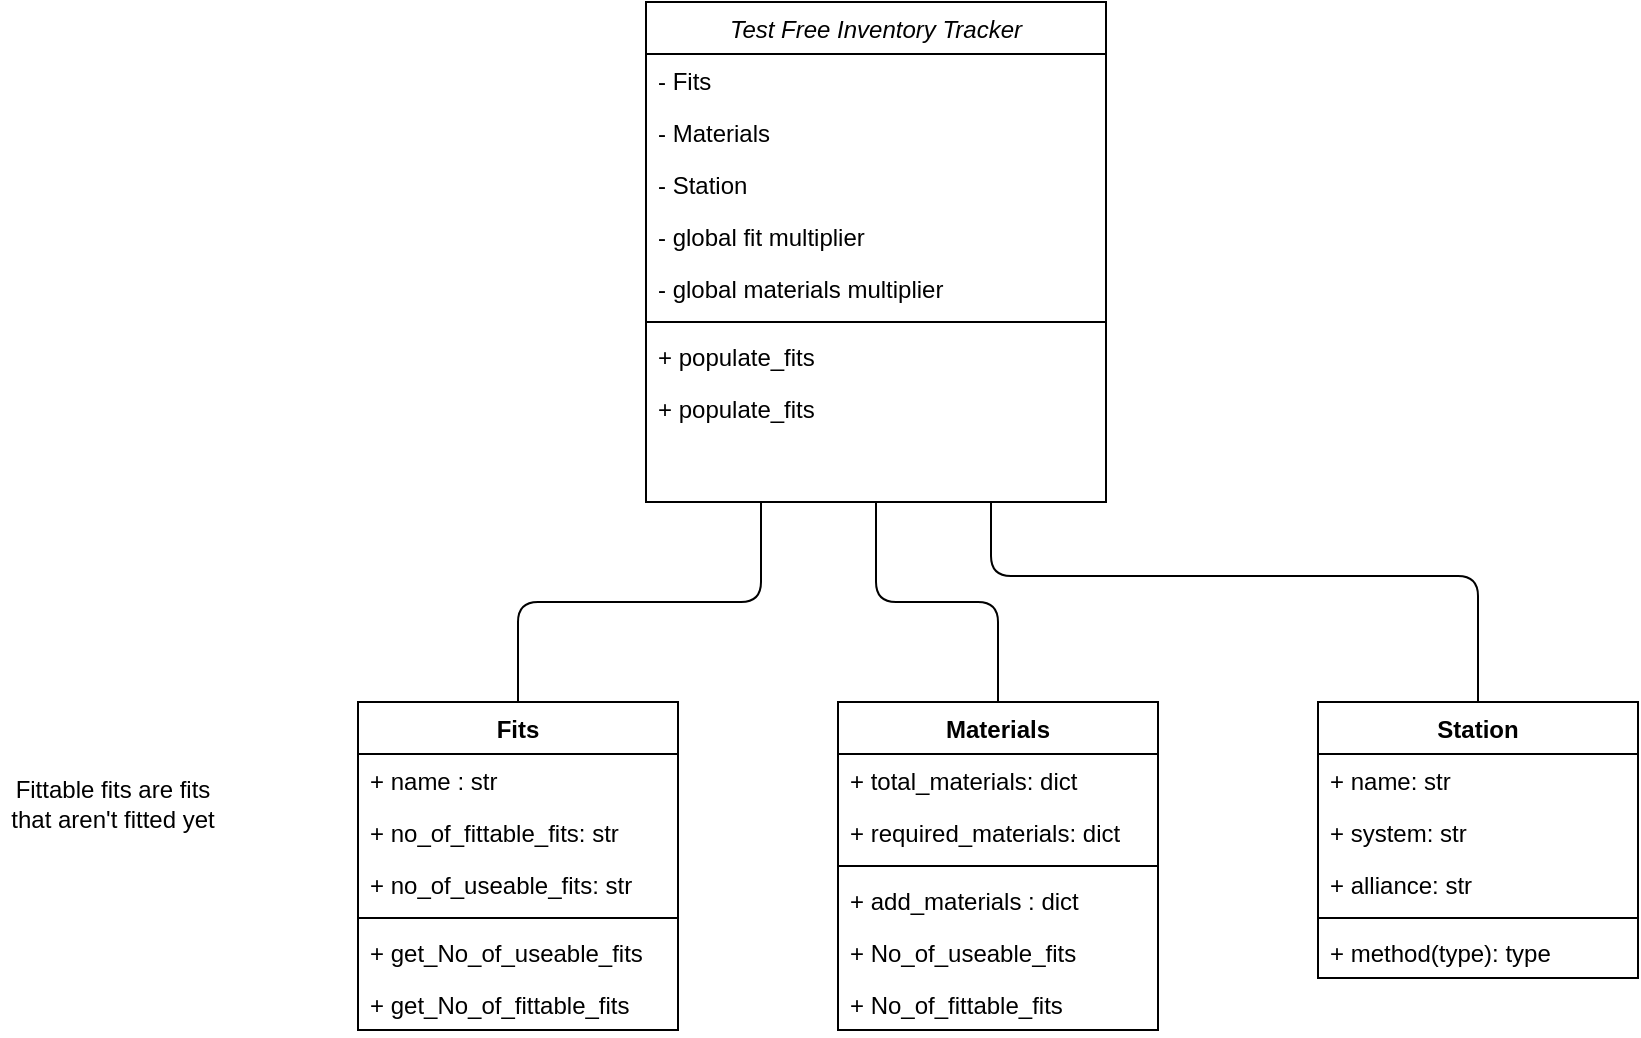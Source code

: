 <mxfile version="14.5.1" type="device"><diagram id="C5RBs43oDa-KdzZeNtuy" name="Page-1"><mxGraphModel dx="1663" dy="507" grid="0" gridSize="14" guides="1" tooltips="1" connect="1" arrows="1" fold="1" page="1" pageScale="1" pageWidth="827" pageHeight="1169" math="0" shadow="0"><root><mxCell id="WIyWlLk6GJQsqaUBKTNV-0"/><mxCell id="WIyWlLk6GJQsqaUBKTNV-1" parent="WIyWlLk6GJQsqaUBKTNV-0"/><mxCell id="zkfFHV4jXpPFQw0GAbJ--0" value="Test Free Inventory Tracker" style="swimlane;fontStyle=2;align=center;verticalAlign=top;childLayout=stackLayout;horizontal=1;startSize=26;horizontalStack=0;resizeParent=1;resizeLast=0;collapsible=1;marginBottom=0;shadow=0;strokeWidth=1;" parent="WIyWlLk6GJQsqaUBKTNV-1" vertex="1"><mxGeometry x="211" y="41" width="230" height="250" as="geometry"><mxRectangle x="230" y="140" width="160" height="26" as="alternateBounds"/></mxGeometry></mxCell><mxCell id="zkfFHV4jXpPFQw0GAbJ--1" value="- Fits" style="text;align=left;verticalAlign=top;spacingLeft=4;spacingRight=4;overflow=hidden;rotatable=0;points=[[0,0.5],[1,0.5]];portConstraint=eastwest;" parent="zkfFHV4jXpPFQw0GAbJ--0" vertex="1"><mxGeometry y="26" width="230" height="26" as="geometry"/></mxCell><mxCell id="zkfFHV4jXpPFQw0GAbJ--2" value="- Materials" style="text;align=left;verticalAlign=top;spacingLeft=4;spacingRight=4;overflow=hidden;rotatable=0;points=[[0,0.5],[1,0.5]];portConstraint=eastwest;shadow=0;html=0;" parent="zkfFHV4jXpPFQw0GAbJ--0" vertex="1"><mxGeometry y="52" width="230" height="26" as="geometry"/></mxCell><mxCell id="zkfFHV4jXpPFQw0GAbJ--3" value="- Station" style="text;align=left;verticalAlign=top;spacingLeft=4;spacingRight=4;overflow=hidden;rotatable=0;points=[[0,0.5],[1,0.5]];portConstraint=eastwest;shadow=0;html=0;" parent="zkfFHV4jXpPFQw0GAbJ--0" vertex="1"><mxGeometry y="78" width="230" height="26" as="geometry"/></mxCell><mxCell id="olo9yhCIY5UHebYKewUv-31" value="- global fit multiplier" style="text;align=left;verticalAlign=top;spacingLeft=4;spacingRight=4;overflow=hidden;rotatable=0;points=[[0,0.5],[1,0.5]];portConstraint=eastwest;shadow=0;html=0;" vertex="1" parent="zkfFHV4jXpPFQw0GAbJ--0"><mxGeometry y="104" width="230" height="26" as="geometry"/></mxCell><mxCell id="olo9yhCIY5UHebYKewUv-32" value="- global materials multiplier" style="text;align=left;verticalAlign=top;spacingLeft=4;spacingRight=4;overflow=hidden;rotatable=0;points=[[0,0.5],[1,0.5]];portConstraint=eastwest;shadow=0;html=0;" vertex="1" parent="zkfFHV4jXpPFQw0GAbJ--0"><mxGeometry y="130" width="230" height="26" as="geometry"/></mxCell><mxCell id="zkfFHV4jXpPFQw0GAbJ--4" value="" style="line;html=1;strokeWidth=1;align=left;verticalAlign=middle;spacingTop=-1;spacingLeft=3;spacingRight=3;rotatable=0;labelPosition=right;points=[];portConstraint=eastwest;" parent="zkfFHV4jXpPFQw0GAbJ--0" vertex="1"><mxGeometry y="156" width="230" height="8" as="geometry"/></mxCell><mxCell id="olo9yhCIY5UHebYKewUv-41" value="+ populate_fits" style="text;strokeColor=none;fillColor=none;align=left;verticalAlign=top;spacingLeft=4;spacingRight=4;overflow=hidden;rotatable=0;points=[[0,0.5],[1,0.5]];portConstraint=eastwest;" vertex="1" parent="zkfFHV4jXpPFQw0GAbJ--0"><mxGeometry y="164" width="230" height="26" as="geometry"/></mxCell><mxCell id="olo9yhCIY5UHebYKewUv-44" value="+ populate_fits" style="text;strokeColor=none;fillColor=none;align=left;verticalAlign=top;spacingLeft=4;spacingRight=4;overflow=hidden;rotatable=0;points=[[0,0.5],[1,0.5]];portConstraint=eastwest;" vertex="1" parent="zkfFHV4jXpPFQw0GAbJ--0"><mxGeometry y="190" width="230" height="26" as="geometry"/></mxCell><mxCell id="olo9yhCIY5UHebYKewUv-17" style="edgeStyle=orthogonalEdgeStyle;orthogonalLoop=1;jettySize=auto;html=1;exitX=0.5;exitY=0;exitDx=0;exitDy=0;entryX=0.25;entryY=1;entryDx=0;entryDy=0;endArrow=none;endFill=0;strokeWidth=1;" edge="1" parent="WIyWlLk6GJQsqaUBKTNV-1" source="olo9yhCIY5UHebYKewUv-2" target="zkfFHV4jXpPFQw0GAbJ--0"><mxGeometry relative="1" as="geometry"/></mxCell><mxCell id="olo9yhCIY5UHebYKewUv-2" value="Fits" style="swimlane;fontStyle=1;align=center;verticalAlign=top;childLayout=stackLayout;horizontal=1;startSize=26;horizontalStack=0;resizeParent=1;resizeParentMax=0;resizeLast=0;collapsible=1;marginBottom=0;" vertex="1" parent="WIyWlLk6GJQsqaUBKTNV-1"><mxGeometry x="67" y="391" width="160" height="164" as="geometry"/></mxCell><mxCell id="olo9yhCIY5UHebYKewUv-3" value="+ name : str" style="text;strokeColor=none;fillColor=none;align=left;verticalAlign=top;spacingLeft=4;spacingRight=4;overflow=hidden;rotatable=0;points=[[0,0.5],[1,0.5]];portConstraint=eastwest;" vertex="1" parent="olo9yhCIY5UHebYKewUv-2"><mxGeometry y="26" width="160" height="26" as="geometry"/></mxCell><mxCell id="olo9yhCIY5UHebYKewUv-45" value="+ no_of_fittable_fits: str" style="text;strokeColor=none;fillColor=none;align=left;verticalAlign=top;spacingLeft=4;spacingRight=4;overflow=hidden;rotatable=0;points=[[0,0.5],[1,0.5]];portConstraint=eastwest;" vertex="1" parent="olo9yhCIY5UHebYKewUv-2"><mxGeometry y="52" width="160" height="26" as="geometry"/></mxCell><mxCell id="olo9yhCIY5UHebYKewUv-47" value="+ no_of_useable_fits: str" style="text;strokeColor=none;fillColor=none;align=left;verticalAlign=top;spacingLeft=4;spacingRight=4;overflow=hidden;rotatable=0;points=[[0,0.5],[1,0.5]];portConstraint=eastwest;" vertex="1" parent="olo9yhCIY5UHebYKewUv-2"><mxGeometry y="78" width="160" height="26" as="geometry"/></mxCell><mxCell id="olo9yhCIY5UHebYKewUv-4" value="" style="line;strokeWidth=1;fillColor=none;align=left;verticalAlign=middle;spacingTop=-1;spacingLeft=3;spacingRight=3;rotatable=0;labelPosition=right;points=[];portConstraint=eastwest;" vertex="1" parent="olo9yhCIY5UHebYKewUv-2"><mxGeometry y="104" width="160" height="8" as="geometry"/></mxCell><mxCell id="olo9yhCIY5UHebYKewUv-35" value="+ get_No_of_useable_fits" style="text;strokeColor=none;fillColor=none;align=left;verticalAlign=top;spacingLeft=4;spacingRight=4;overflow=hidden;rotatable=0;points=[[0,0.5],[1,0.5]];portConstraint=eastwest;" vertex="1" parent="olo9yhCIY5UHebYKewUv-2"><mxGeometry y="112" width="160" height="26" as="geometry"/></mxCell><mxCell id="olo9yhCIY5UHebYKewUv-46" value="+ get_No_of_fittable_fits" style="text;strokeColor=none;fillColor=none;align=left;verticalAlign=top;spacingLeft=4;spacingRight=4;overflow=hidden;rotatable=0;points=[[0,0.5],[1,0.5]];portConstraint=eastwest;" vertex="1" parent="olo9yhCIY5UHebYKewUv-2"><mxGeometry y="138" width="160" height="26" as="geometry"/></mxCell><mxCell id="olo9yhCIY5UHebYKewUv-16" style="edgeStyle=orthogonalEdgeStyle;orthogonalLoop=1;jettySize=auto;html=1;exitX=0.5;exitY=0;exitDx=0;exitDy=0;entryX=0.5;entryY=1;entryDx=0;entryDy=0;endArrow=none;endFill=0;" edge="1" parent="WIyWlLk6GJQsqaUBKTNV-1" source="olo9yhCIY5UHebYKewUv-7" target="zkfFHV4jXpPFQw0GAbJ--0"><mxGeometry relative="1" as="geometry"/></mxCell><mxCell id="olo9yhCIY5UHebYKewUv-7" value="Materials" style="swimlane;fontStyle=1;align=center;verticalAlign=top;childLayout=stackLayout;horizontal=1;startSize=26;horizontalStack=0;resizeParent=1;resizeParentMax=0;resizeLast=0;collapsible=1;marginBottom=0;" vertex="1" parent="WIyWlLk6GJQsqaUBKTNV-1"><mxGeometry x="307" y="391" width="160" height="164" as="geometry"/></mxCell><mxCell id="olo9yhCIY5UHebYKewUv-8" value="+ total_materials: dict" style="text;strokeColor=none;fillColor=none;align=left;verticalAlign=top;spacingLeft=4;spacingRight=4;overflow=hidden;rotatable=0;points=[[0,0.5],[1,0.5]];portConstraint=eastwest;" vertex="1" parent="olo9yhCIY5UHebYKewUv-7"><mxGeometry y="26" width="160" height="26" as="geometry"/></mxCell><mxCell id="olo9yhCIY5UHebYKewUv-50" value="+ required_materials: dict" style="text;strokeColor=none;fillColor=none;align=left;verticalAlign=top;spacingLeft=4;spacingRight=4;overflow=hidden;rotatable=0;points=[[0,0.5],[1,0.5]];portConstraint=eastwest;" vertex="1" parent="olo9yhCIY5UHebYKewUv-7"><mxGeometry y="52" width="160" height="26" as="geometry"/></mxCell><mxCell id="olo9yhCIY5UHebYKewUv-9" value="" style="line;strokeWidth=1;fillColor=none;align=left;verticalAlign=middle;spacingTop=-1;spacingLeft=3;spacingRight=3;rotatable=0;labelPosition=right;points=[];portConstraint=eastwest;" vertex="1" parent="olo9yhCIY5UHebYKewUv-7"><mxGeometry y="78" width="160" height="8" as="geometry"/></mxCell><mxCell id="olo9yhCIY5UHebYKewUv-10" value="+ add_materials : dict" style="text;strokeColor=none;fillColor=none;align=left;verticalAlign=top;spacingLeft=4;spacingRight=4;overflow=hidden;rotatable=0;points=[[0,0.5],[1,0.5]];portConstraint=eastwest;" vertex="1" parent="olo9yhCIY5UHebYKewUv-7"><mxGeometry y="86" width="160" height="26" as="geometry"/></mxCell><mxCell id="olo9yhCIY5UHebYKewUv-33" value="+ No_of_useable_fits" style="text;strokeColor=none;fillColor=none;align=left;verticalAlign=top;spacingLeft=4;spacingRight=4;overflow=hidden;rotatable=0;points=[[0,0.5],[1,0.5]];portConstraint=eastwest;" vertex="1" parent="olo9yhCIY5UHebYKewUv-7"><mxGeometry y="112" width="160" height="26" as="geometry"/></mxCell><mxCell id="olo9yhCIY5UHebYKewUv-34" value="+ No_of_fittable_fits" style="text;strokeColor=none;fillColor=none;align=left;verticalAlign=top;spacingLeft=4;spacingRight=4;overflow=hidden;rotatable=0;points=[[0,0.5],[1,0.5]];portConstraint=eastwest;" vertex="1" parent="olo9yhCIY5UHebYKewUv-7"><mxGeometry y="138" width="160" height="26" as="geometry"/></mxCell><mxCell id="olo9yhCIY5UHebYKewUv-15" style="edgeStyle=orthogonalEdgeStyle;orthogonalLoop=1;jettySize=auto;html=1;exitX=0.5;exitY=0;exitDx=0;exitDy=0;endArrow=none;endFill=0;entryX=0.75;entryY=1;entryDx=0;entryDy=0;" edge="1" parent="WIyWlLk6GJQsqaUBKTNV-1" source="olo9yhCIY5UHebYKewUv-11" target="zkfFHV4jXpPFQw0GAbJ--0"><mxGeometry relative="1" as="geometry"><mxPoint x="476" y="315" as="targetPoint"/><Array as="points"><mxPoint x="627" y="328"/><mxPoint x="384" y="328"/></Array></mxGeometry></mxCell><mxCell id="olo9yhCIY5UHebYKewUv-11" value="Station" style="swimlane;fontStyle=1;align=center;verticalAlign=top;childLayout=stackLayout;horizontal=1;startSize=26;horizontalStack=0;resizeParent=1;resizeParentMax=0;resizeLast=0;collapsible=1;marginBottom=0;" vertex="1" parent="WIyWlLk6GJQsqaUBKTNV-1"><mxGeometry x="547" y="391" width="160" height="138" as="geometry"/></mxCell><mxCell id="olo9yhCIY5UHebYKewUv-12" value="+ name: str" style="text;strokeColor=none;fillColor=none;align=left;verticalAlign=top;spacingLeft=4;spacingRight=4;overflow=hidden;rotatable=0;points=[[0,0.5],[1,0.5]];portConstraint=eastwest;" vertex="1" parent="olo9yhCIY5UHebYKewUv-11"><mxGeometry y="26" width="160" height="26" as="geometry"/></mxCell><mxCell id="olo9yhCIY5UHebYKewUv-48" value="+ system: str" style="text;strokeColor=none;fillColor=none;align=left;verticalAlign=top;spacingLeft=4;spacingRight=4;overflow=hidden;rotatable=0;points=[[0,0.5],[1,0.5]];portConstraint=eastwest;" vertex="1" parent="olo9yhCIY5UHebYKewUv-11"><mxGeometry y="52" width="160" height="26" as="geometry"/></mxCell><mxCell id="olo9yhCIY5UHebYKewUv-49" value="+ alliance: str" style="text;strokeColor=none;fillColor=none;align=left;verticalAlign=top;spacingLeft=4;spacingRight=4;overflow=hidden;rotatable=0;points=[[0,0.5],[1,0.5]];portConstraint=eastwest;" vertex="1" parent="olo9yhCIY5UHebYKewUv-11"><mxGeometry y="78" width="160" height="26" as="geometry"/></mxCell><mxCell id="olo9yhCIY5UHebYKewUv-13" value="" style="line;strokeWidth=1;fillColor=none;align=left;verticalAlign=middle;spacingTop=-1;spacingLeft=3;spacingRight=3;rotatable=0;labelPosition=right;points=[];portConstraint=eastwest;" vertex="1" parent="olo9yhCIY5UHebYKewUv-11"><mxGeometry y="104" width="160" height="8" as="geometry"/></mxCell><mxCell id="olo9yhCIY5UHebYKewUv-14" value="+ method(type): type" style="text;strokeColor=none;fillColor=none;align=left;verticalAlign=top;spacingLeft=4;spacingRight=4;overflow=hidden;rotatable=0;points=[[0,0.5],[1,0.5]];portConstraint=eastwest;" vertex="1" parent="olo9yhCIY5UHebYKewUv-11"><mxGeometry y="112" width="160" height="26" as="geometry"/></mxCell><mxCell id="olo9yhCIY5UHebYKewUv-36" value="Fittable fits are fits &lt;br&gt;that aren't fitted yet" style="text;html=1;align=center;verticalAlign=middle;resizable=0;points=[];autosize=1;" vertex="1" parent="WIyWlLk6GJQsqaUBKTNV-1"><mxGeometry x="-112" y="426" width="112" height="32" as="geometry"/></mxCell></root></mxGraphModel></diagram></mxfile>
